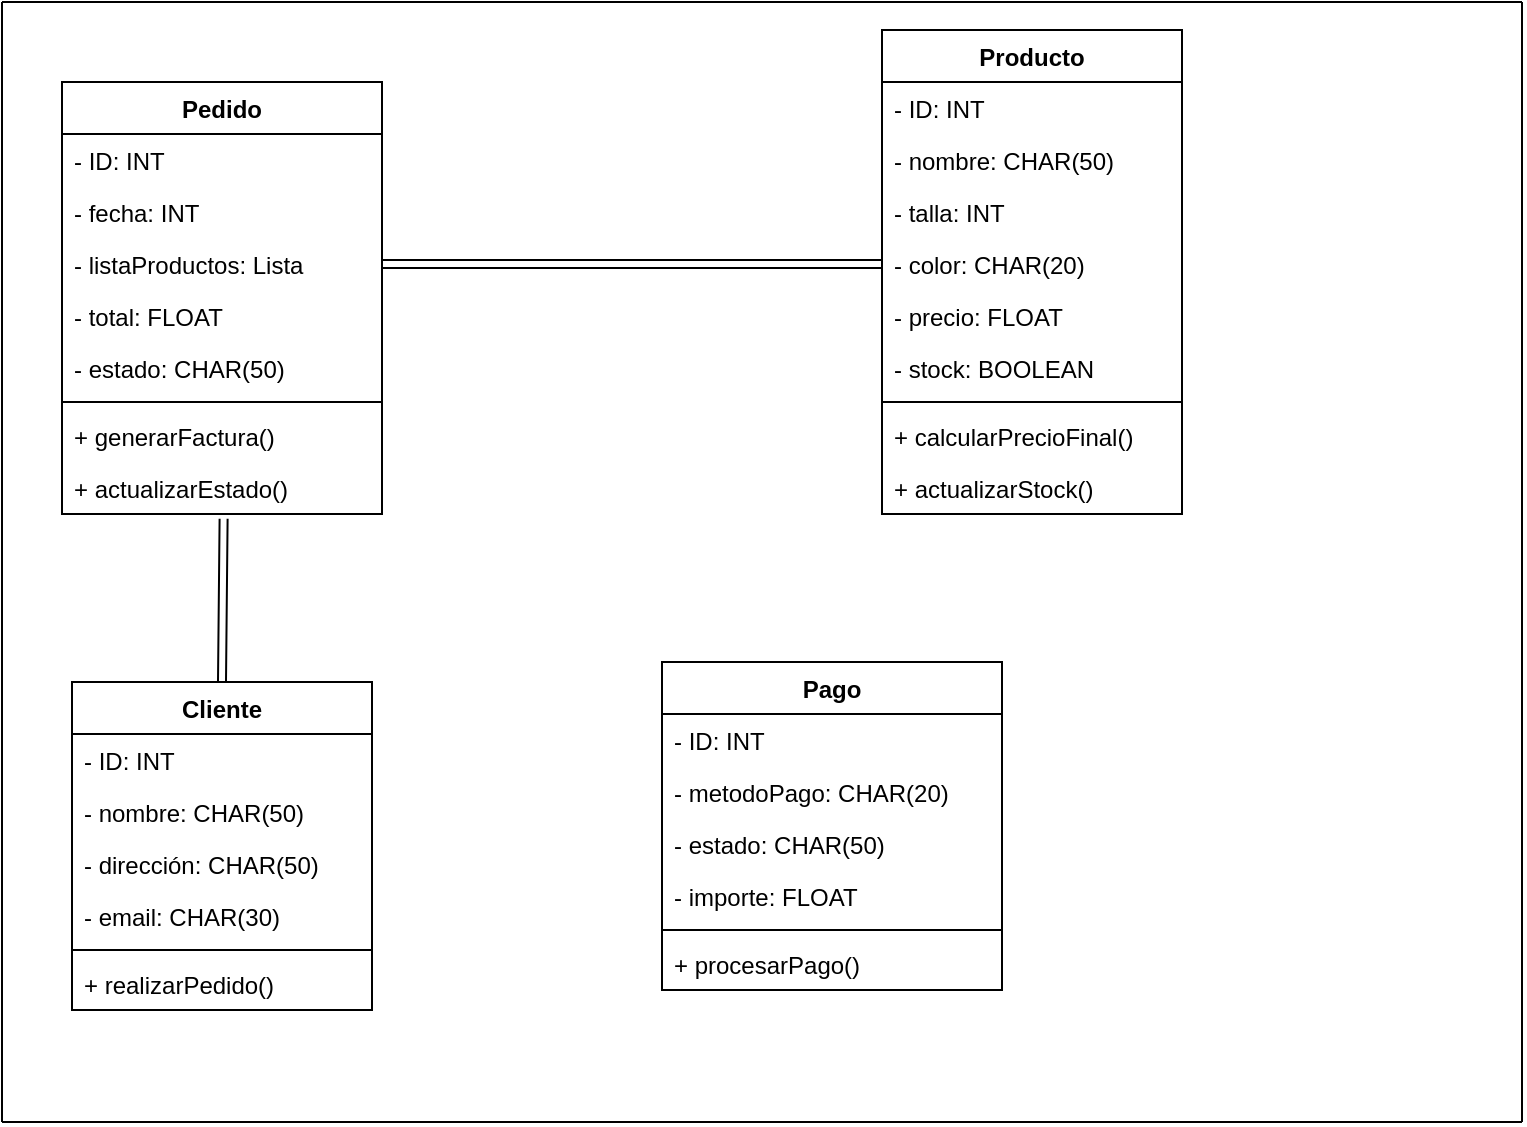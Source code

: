<mxfile>
    <diagram id="Xw-HSp9SggPHSMCTMAjN" name="Page-1">
        <mxGraphModel dx="832" dy="611" grid="1" gridSize="10" guides="1" tooltips="1" connect="1" arrows="1" fold="1" page="1" pageScale="1" pageWidth="850" pageHeight="1100" math="0" shadow="0">
            <root>
                <mxCell id="0"/>
                <mxCell id="1" parent="0"/>
                <mxCell id="2" value="" style="endArrow=none;html=1;" edge="1" parent="1">
                    <mxGeometry width="50" height="50" relative="1" as="geometry">
                        <mxPoint x="40" y="40" as="sourcePoint"/>
                        <mxPoint x="800" y="40" as="targetPoint"/>
                    </mxGeometry>
                </mxCell>
                <mxCell id="3" value="" style="endArrow=none;html=1;" edge="1" parent="1">
                    <mxGeometry width="50" height="50" relative="1" as="geometry">
                        <mxPoint x="40" y="600" as="sourcePoint"/>
                        <mxPoint x="800" y="600" as="targetPoint"/>
                    </mxGeometry>
                </mxCell>
                <mxCell id="4" value="" style="endArrow=none;html=1;" edge="1" parent="1">
                    <mxGeometry width="50" height="50" relative="1" as="geometry">
                        <mxPoint x="800" y="40" as="sourcePoint"/>
                        <mxPoint x="800" y="600" as="targetPoint"/>
                    </mxGeometry>
                </mxCell>
                <mxCell id="5" value="" style="endArrow=none;html=1;" edge="1" parent="1">
                    <mxGeometry width="50" height="50" relative="1" as="geometry">
                        <mxPoint x="40" y="40" as="sourcePoint"/>
                        <mxPoint x="40" y="600" as="targetPoint"/>
                    </mxGeometry>
                </mxCell>
                <mxCell id="18" value="Producto" style="swimlane;fontStyle=1;align=center;verticalAlign=top;childLayout=stackLayout;horizontal=1;startSize=26;horizontalStack=0;resizeParent=1;resizeParentMax=0;resizeLast=0;collapsible=1;marginBottom=0;rounded=0;strokeWidth=1;" vertex="1" parent="1">
                    <mxGeometry x="480" y="54" width="150" height="242" as="geometry"/>
                </mxCell>
                <mxCell id="27" value="- ID: INT" style="text;strokeColor=none;fillColor=none;align=left;verticalAlign=top;spacingLeft=4;spacingRight=4;overflow=hidden;rotatable=0;points=[[0,0.5],[1,0.5]];portConstraint=eastwest;rounded=0;strokeWidth=1;" vertex="1" parent="18">
                    <mxGeometry y="26" width="150" height="26" as="geometry"/>
                </mxCell>
                <mxCell id="28" value="- nombre: CHAR(50)" style="text;strokeColor=none;fillColor=none;align=left;verticalAlign=top;spacingLeft=4;spacingRight=4;overflow=hidden;rotatable=0;points=[[0,0.5],[1,0.5]];portConstraint=eastwest;rounded=0;strokeWidth=1;" vertex="1" parent="18">
                    <mxGeometry y="52" width="150" height="26" as="geometry"/>
                </mxCell>
                <mxCell id="29" value="- talla: INT" style="text;strokeColor=none;fillColor=none;align=left;verticalAlign=top;spacingLeft=4;spacingRight=4;overflow=hidden;rotatable=0;points=[[0,0.5],[1,0.5]];portConstraint=eastwest;rounded=0;strokeWidth=1;" vertex="1" parent="18">
                    <mxGeometry y="78" width="150" height="26" as="geometry"/>
                </mxCell>
                <mxCell id="30" value="- color: CHAR(20)" style="text;strokeColor=none;fillColor=none;align=left;verticalAlign=top;spacingLeft=4;spacingRight=4;overflow=hidden;rotatable=0;points=[[0,0.5],[1,0.5]];portConstraint=eastwest;rounded=0;strokeWidth=1;" vertex="1" parent="18">
                    <mxGeometry y="104" width="150" height="26" as="geometry"/>
                </mxCell>
                <mxCell id="31" value="- precio: FLOAT" style="text;strokeColor=none;fillColor=none;align=left;verticalAlign=top;spacingLeft=4;spacingRight=4;overflow=hidden;rotatable=0;points=[[0,0.5],[1,0.5]];portConstraint=eastwest;rounded=0;strokeWidth=1;" vertex="1" parent="18">
                    <mxGeometry y="130" width="150" height="26" as="geometry"/>
                </mxCell>
                <mxCell id="19" value="- stock: BOOLEAN" style="text;strokeColor=none;fillColor=none;align=left;verticalAlign=top;spacingLeft=4;spacingRight=4;overflow=hidden;rotatable=0;points=[[0,0.5],[1,0.5]];portConstraint=eastwest;rounded=0;strokeWidth=1;" vertex="1" parent="18">
                    <mxGeometry y="156" width="150" height="26" as="geometry"/>
                </mxCell>
                <mxCell id="20" value="" style="line;strokeWidth=1;fillColor=none;align=left;verticalAlign=middle;spacingTop=-1;spacingLeft=3;spacingRight=3;rotatable=0;labelPosition=right;points=[];portConstraint=eastwest;strokeColor=inherit;rounded=0;" vertex="1" parent="18">
                    <mxGeometry y="182" width="150" height="8" as="geometry"/>
                </mxCell>
                <mxCell id="32" value="+ calcularPrecioFinal()" style="text;strokeColor=none;fillColor=none;align=left;verticalAlign=top;spacingLeft=4;spacingRight=4;overflow=hidden;rotatable=0;points=[[0,0.5],[1,0.5]];portConstraint=eastwest;rounded=0;strokeWidth=1;" vertex="1" parent="18">
                    <mxGeometry y="190" width="150" height="26" as="geometry"/>
                </mxCell>
                <mxCell id="21" value="+ actualizarStock()" style="text;strokeColor=none;fillColor=none;align=left;verticalAlign=top;spacingLeft=4;spacingRight=4;overflow=hidden;rotatable=0;points=[[0,0.5],[1,0.5]];portConstraint=eastwest;rounded=0;strokeWidth=1;" vertex="1" parent="18">
                    <mxGeometry y="216" width="150" height="26" as="geometry"/>
                </mxCell>
                <mxCell id="69" style="edgeStyle=none;shape=link;html=1;exitX=0.5;exitY=0;exitDx=0;exitDy=0;entryX=0.505;entryY=1.092;entryDx=0;entryDy=0;entryPerimeter=0;" edge="1" parent="1" source="33" target="49">
                    <mxGeometry relative="1" as="geometry">
                        <mxPoint x="150" y="290" as="targetPoint"/>
                    </mxGeometry>
                </mxCell>
                <mxCell id="33" value="Cliente" style="swimlane;fontStyle=1;align=center;verticalAlign=top;childLayout=stackLayout;horizontal=1;startSize=26;horizontalStack=0;resizeParent=1;resizeParentMax=0;resizeLast=0;collapsible=1;marginBottom=0;rounded=0;strokeWidth=1;" vertex="1" parent="1">
                    <mxGeometry x="75" y="380" width="150" height="164" as="geometry"/>
                </mxCell>
                <mxCell id="34" value="- ID: INT" style="text;strokeColor=none;fillColor=none;align=left;verticalAlign=top;spacingLeft=4;spacingRight=4;overflow=hidden;rotatable=0;points=[[0,0.5],[1,0.5]];portConstraint=eastwest;rounded=0;strokeWidth=1;" vertex="1" parent="33">
                    <mxGeometry y="26" width="150" height="26" as="geometry"/>
                </mxCell>
                <mxCell id="35" value="- nombre: CHAR(50)" style="text;strokeColor=none;fillColor=none;align=left;verticalAlign=top;spacingLeft=4;spacingRight=4;overflow=hidden;rotatable=0;points=[[0,0.5],[1,0.5]];portConstraint=eastwest;rounded=0;strokeWidth=1;" vertex="1" parent="33">
                    <mxGeometry y="52" width="150" height="26" as="geometry"/>
                </mxCell>
                <mxCell id="36" value="- dirección: CHAR(50)" style="text;strokeColor=none;fillColor=none;align=left;verticalAlign=top;spacingLeft=4;spacingRight=4;overflow=hidden;rotatable=0;points=[[0,0.5],[1,0.5]];portConstraint=eastwest;rounded=0;strokeWidth=1;" vertex="1" parent="33">
                    <mxGeometry y="78" width="150" height="26" as="geometry"/>
                </mxCell>
                <mxCell id="37" value="- email: CHAR(30)" style="text;strokeColor=none;fillColor=none;align=left;verticalAlign=top;spacingLeft=4;spacingRight=4;overflow=hidden;rotatable=0;points=[[0,0.5],[1,0.5]];portConstraint=eastwest;rounded=0;strokeWidth=1;" vertex="1" parent="33">
                    <mxGeometry y="104" width="150" height="26" as="geometry"/>
                </mxCell>
                <mxCell id="40" value="" style="line;strokeWidth=1;fillColor=none;align=left;verticalAlign=middle;spacingTop=-1;spacingLeft=3;spacingRight=3;rotatable=0;labelPosition=right;points=[];portConstraint=eastwest;strokeColor=inherit;rounded=0;" vertex="1" parent="33">
                    <mxGeometry y="130" width="150" height="8" as="geometry"/>
                </mxCell>
                <mxCell id="41" value="+ realizarPedido()" style="text;strokeColor=none;fillColor=none;align=left;verticalAlign=top;spacingLeft=4;spacingRight=4;overflow=hidden;rotatable=0;points=[[0,0.5],[1,0.5]];portConstraint=eastwest;rounded=0;strokeWidth=1;" vertex="1" parent="33">
                    <mxGeometry y="138" width="150" height="26" as="geometry"/>
                </mxCell>
                <mxCell id="43" value="Pedido" style="swimlane;fontStyle=1;align=center;verticalAlign=top;childLayout=stackLayout;horizontal=1;startSize=26;horizontalStack=0;resizeParent=1;resizeParentMax=0;resizeLast=0;collapsible=1;marginBottom=0;rounded=0;strokeWidth=1;" vertex="1" parent="1">
                    <mxGeometry x="70" y="80" width="160" height="216" as="geometry"/>
                </mxCell>
                <mxCell id="44" value="- ID: INT" style="text;strokeColor=none;fillColor=none;align=left;verticalAlign=top;spacingLeft=4;spacingRight=4;overflow=hidden;rotatable=0;points=[[0,0.5],[1,0.5]];portConstraint=eastwest;rounded=0;strokeWidth=1;" vertex="1" parent="43">
                    <mxGeometry y="26" width="160" height="26" as="geometry"/>
                </mxCell>
                <mxCell id="45" value="- fecha: INT" style="text;strokeColor=none;fillColor=none;align=left;verticalAlign=top;spacingLeft=4;spacingRight=4;overflow=hidden;rotatable=0;points=[[0,0.5],[1,0.5]];portConstraint=eastwest;rounded=0;strokeWidth=1;" vertex="1" parent="43">
                    <mxGeometry y="52" width="160" height="26" as="geometry"/>
                </mxCell>
                <mxCell id="46" value="- listaProductos: Lista" style="text;strokeColor=none;fillColor=none;align=left;verticalAlign=top;spacingLeft=4;spacingRight=4;overflow=hidden;rotatable=0;points=[[0,0.5],[1,0.5]];portConstraint=eastwest;rounded=0;strokeWidth=1;" vertex="1" parent="43">
                    <mxGeometry y="78" width="160" height="26" as="geometry"/>
                </mxCell>
                <mxCell id="50" value="- total: FLOAT" style="text;strokeColor=none;fillColor=none;align=left;verticalAlign=top;spacingLeft=4;spacingRight=4;overflow=hidden;rotatable=0;points=[[0,0.5],[1,0.5]];portConstraint=eastwest;rounded=0;strokeWidth=1;" vertex="1" parent="43">
                    <mxGeometry y="104" width="160" height="26" as="geometry"/>
                </mxCell>
                <mxCell id="47" value="- estado: CHAR(50)" style="text;strokeColor=none;fillColor=none;align=left;verticalAlign=top;spacingLeft=4;spacingRight=4;overflow=hidden;rotatable=0;points=[[0,0.5],[1,0.5]];portConstraint=eastwest;rounded=0;strokeWidth=1;" vertex="1" parent="43">
                    <mxGeometry y="130" width="160" height="26" as="geometry"/>
                </mxCell>
                <mxCell id="48" value="" style="line;strokeWidth=1;fillColor=none;align=left;verticalAlign=middle;spacingTop=-1;spacingLeft=3;spacingRight=3;rotatable=0;labelPosition=right;points=[];portConstraint=eastwest;strokeColor=inherit;rounded=0;" vertex="1" parent="43">
                    <mxGeometry y="156" width="160" height="8" as="geometry"/>
                </mxCell>
                <mxCell id="51" value="+ generarFactura()" style="text;strokeColor=none;fillColor=none;align=left;verticalAlign=top;spacingLeft=4;spacingRight=4;overflow=hidden;rotatable=0;points=[[0,0.5],[1,0.5]];portConstraint=eastwest;rounded=0;strokeWidth=1;" vertex="1" parent="43">
                    <mxGeometry y="164" width="160" height="26" as="geometry"/>
                </mxCell>
                <mxCell id="49" value="+ actualizarEstado()" style="text;strokeColor=none;fillColor=none;align=left;verticalAlign=top;spacingLeft=4;spacingRight=4;overflow=hidden;rotatable=0;points=[[0,0.5],[1,0.5]];portConstraint=eastwest;rounded=0;strokeWidth=1;" vertex="1" parent="43">
                    <mxGeometry y="190" width="160" height="26" as="geometry"/>
                </mxCell>
                <mxCell id="52" value="Pago" style="swimlane;fontStyle=1;align=center;verticalAlign=top;childLayout=stackLayout;horizontal=1;startSize=26;horizontalStack=0;resizeParent=1;resizeParentMax=0;resizeLast=0;collapsible=1;marginBottom=0;rounded=0;strokeWidth=1;" vertex="1" parent="1">
                    <mxGeometry x="370" y="370" width="170" height="164" as="geometry"/>
                </mxCell>
                <mxCell id="53" value="- ID: INT" style="text;strokeColor=none;fillColor=none;align=left;verticalAlign=top;spacingLeft=4;spacingRight=4;overflow=hidden;rotatable=0;points=[[0,0.5],[1,0.5]];portConstraint=eastwest;rounded=0;strokeWidth=1;" vertex="1" parent="52">
                    <mxGeometry y="26" width="170" height="26" as="geometry"/>
                </mxCell>
                <mxCell id="54" value="- metodoPago: CHAR(20)" style="text;strokeColor=none;fillColor=none;align=left;verticalAlign=top;spacingLeft=4;spacingRight=4;overflow=hidden;rotatable=0;points=[[0,0.5],[1,0.5]];portConstraint=eastwest;rounded=0;strokeWidth=1;" vertex="1" parent="52">
                    <mxGeometry y="52" width="170" height="26" as="geometry"/>
                </mxCell>
                <mxCell id="55" value="- estado: CHAR(50)" style="text;strokeColor=none;fillColor=none;align=left;verticalAlign=top;spacingLeft=4;spacingRight=4;overflow=hidden;rotatable=0;points=[[0,0.5],[1,0.5]];portConstraint=eastwest;rounded=0;strokeWidth=1;" vertex="1" parent="52">
                    <mxGeometry y="78" width="170" height="26" as="geometry"/>
                </mxCell>
                <mxCell id="56" value="- importe: FLOAT" style="text;strokeColor=none;fillColor=none;align=left;verticalAlign=top;spacingLeft=4;spacingRight=4;overflow=hidden;rotatable=0;points=[[0,0.5],[1,0.5]];portConstraint=eastwest;rounded=0;strokeWidth=1;" vertex="1" parent="52">
                    <mxGeometry y="104" width="170" height="26" as="geometry"/>
                </mxCell>
                <mxCell id="57" value="" style="line;strokeWidth=1;fillColor=none;align=left;verticalAlign=middle;spacingTop=-1;spacingLeft=3;spacingRight=3;rotatable=0;labelPosition=right;points=[];portConstraint=eastwest;strokeColor=inherit;rounded=0;" vertex="1" parent="52">
                    <mxGeometry y="130" width="170" height="8" as="geometry"/>
                </mxCell>
                <mxCell id="58" value="+ procesarPago()" style="text;strokeColor=none;fillColor=none;align=left;verticalAlign=top;spacingLeft=4;spacingRight=4;overflow=hidden;rotatable=0;points=[[0,0.5],[1,0.5]];portConstraint=eastwest;rounded=0;strokeWidth=1;" vertex="1" parent="52">
                    <mxGeometry y="138" width="170" height="26" as="geometry"/>
                </mxCell>
                <mxCell id="68" style="edgeStyle=none;shape=link;html=1;exitX=0;exitY=0.5;exitDx=0;exitDy=0;entryX=1;entryY=0.5;entryDx=0;entryDy=0;" edge="1" parent="1" source="30" target="46">
                    <mxGeometry relative="1" as="geometry"/>
                </mxCell>
            </root>
        </mxGraphModel>
    </diagram>
</mxfile>